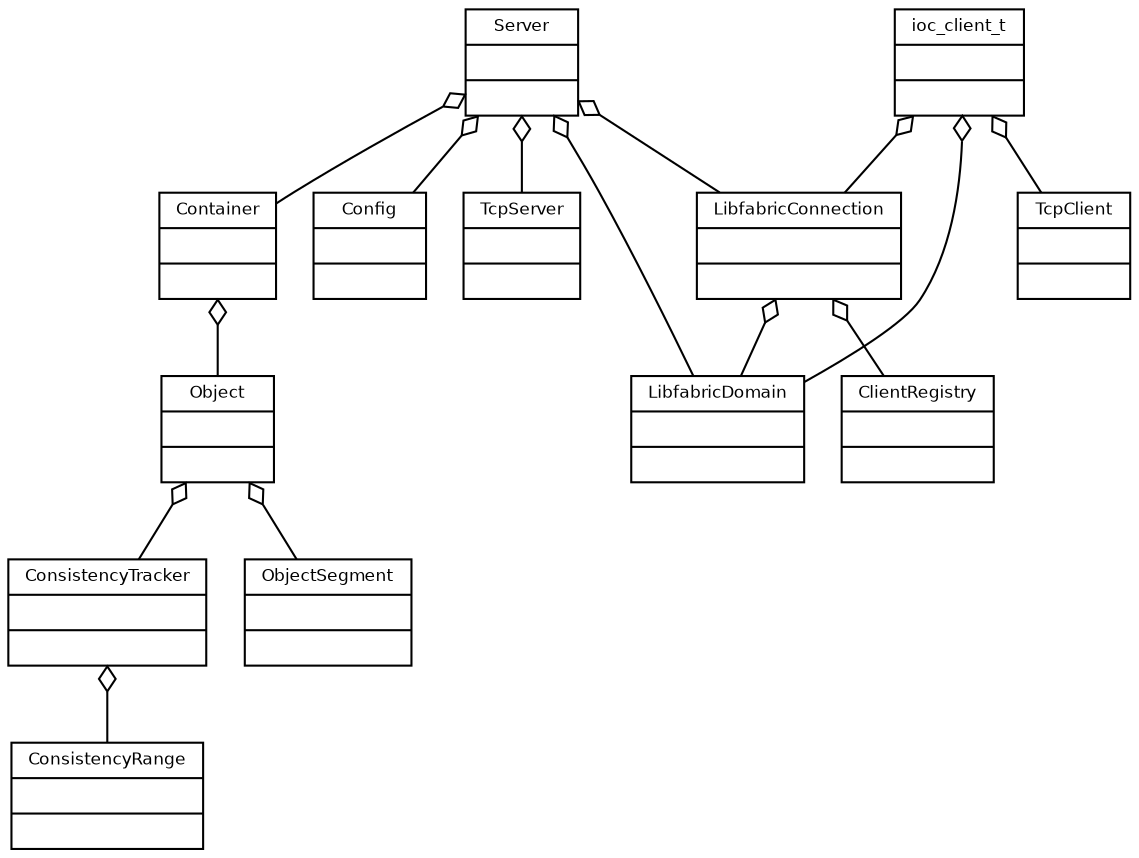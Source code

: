 digraph IOCATCHER
{
	//Some fonts
	fontname = "Bitstream Vera Sans"
	fontsize = 8
	
	//configure node
	node [
		fontname = "Bitstream Vera Sans"
		fontsize = 8
		shape = "record"
	]
	
	//configure edge
	edge [
		arrowtail = "empty"
		dir=back
	]
	
	//classes
	Server [
		label = "{Server|\l|\l}"
	]

	Container [
		label = "{Container|\l|\l}"
	]

	Object [
		label = "{Object|\l|\l}"
	]

	ConsistencyTracker [
		label = "{ConsistencyTracker|\l|\l}"
	]

	LibfabricConnection [
		label = "{LibfabricConnection|\l|\l}"
	]

	LibfabricDomain [
		label = "{LibfabricDomain|\l|\l}"
	]

	TcpServer [
		label = "{TcpServer|\l|\l}"
	]

	TcpClient [
		label = "{TcpClient|\l|\l}"
	]

	ioc_client_t [
		label = "{ioc_client_t|\l|\l}"
	]

	ConsistencyRange [
		label = "{ConsistencyRange|\l|\l}"
	]

	ObjectSegment [
		label = "{ObjectSegment|\l|\l}"
	]

	Config [
		label = "{Config|\l|\l}"
	]

	ClientRegistry [
		label = "{ClientRegistry|\l|\l}"
	]

	//inheritance links
	//Policy -> FifoWindowPolicy

	//composition
	//Mapping -> Policy[arrowtail=odiamond]
	Server -> Config[arrowtail=odiamond]
	Server -> Container[arrowtail=odiamond]
	Server -> TcpServer[arrowtail=odiamond]
	Server -> LibfabricDomain[arrowtail=odiamond]
	Server -> LibfabricConnection[arrowtail=odiamond]
	LibfabricConnection -> ClientRegistry[arrowtail=odiamond]
	LibfabricConnection -> LibfabricDomain[arrowtail=odiamond]
	Container -> Object[arrowtail=odiamond]
	Object -> ObjectSegment[arrowtail=odiamond]
	Object -> ConsistencyTracker[arrowtail=odiamond]
	ConsistencyTracker -> ConsistencyRange[arrowtail=odiamond]
	ioc_client_t -> TcpClient[arrowtail=odiamond]
	ioc_client_t -> LibfabricDomain[arrowtail=odiamond]
	ioc_client_t -> LibfabricConnection[arrowtail=odiamond]
}
